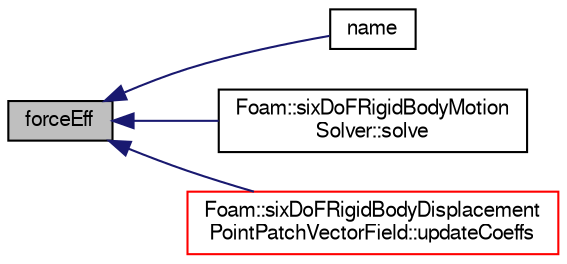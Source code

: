 digraph "forceEff"
{
  bgcolor="transparent";
  edge [fontname="FreeSans",fontsize="10",labelfontname="FreeSans",labelfontsize="10"];
  node [fontname="FreeSans",fontsize="10",shape=record];
  rankdir="LR";
  Node2460 [label="forceEff",height=0.2,width=0.4,color="black", fillcolor="grey75", style="filled", fontcolor="black"];
  Node2460 -> Node2461 [dir="back",color="midnightblue",fontsize="10",style="solid",fontname="FreeSans"];
  Node2461 [label="name",height=0.2,width=0.4,color="black",URL="$a28830.html#a754ce9966caae1ee331378bf4a87269b",tooltip="Return name of the set of forces. "];
  Node2460 -> Node2462 [dir="back",color="midnightblue",fontsize="10",style="solid",fontname="FreeSans"];
  Node2462 [label="Foam::sixDoFRigidBodyMotion\lSolver::solve",height=0.2,width=0.4,color="black",URL="$a29550.html#af7d39f0eac0af0ed5785935ac72a1e7d",tooltip="Solve for motion. "];
  Node2460 -> Node2463 [dir="back",color="midnightblue",fontsize="10",style="solid",fontname="FreeSans"];
  Node2463 [label="Foam::sixDoFRigidBodyDisplacement\lPointPatchVectorField::updateCoeffs",height=0.2,width=0.4,color="red",URL="$a29470.html#a7e24eafac629d3733181cd942d4c902f",tooltip="Update the coefficients associated with the patch field. "];
}
